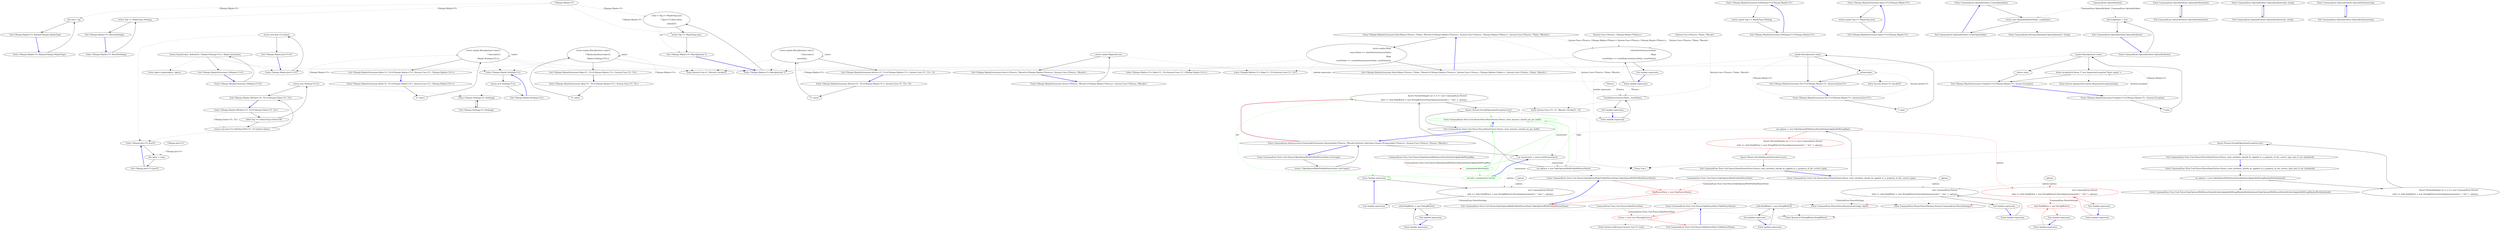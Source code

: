 digraph  {
n77 [label="CSharpx.Maybe<T>", span=""];
n78 [label="CSharpx.Just<T>", span=""];
n79 [label="System.Func<TSource, CSharpx.Maybe<TValue>>", span=""];
n80 [label="System.Func<TSource, TValue, TResult>", span=""];
n81 [label=TSource, span=""];
n0 [label="Entry CSharpx.Maybe<T>.Maybe(CSharpx.MaybeType)", span="19-19", cluster="CSharpx.Maybe<T>.Maybe(CSharpx.MaybeType)"];
n1 [label="this.tag = tag", span="21-21", cluster="CSharpx.Maybe<T>.Maybe(CSharpx.MaybeType)"];
n2 [label="Exit CSharpx.Maybe<T>.Maybe(CSharpx.MaybeType)", span="19-19", cluster="CSharpx.Maybe<T>.Maybe(CSharpx.MaybeType)"];
n3 [label="Entry CSharpx.Maybe<T>.MatchNothing()", span="29-29", cluster="CSharpx.Maybe<T>.MatchNothing()"];
n4 [label="return Tag == MaybeType.Nothing;", span="31-31", cluster="CSharpx.Maybe<T>.MatchNothing()"];
n5 [label="Exit CSharpx.Maybe<T>.MatchNothing()", span="29-29", cluster="CSharpx.Maybe<T>.MatchNothing()"];
n6 [label="Entry CSharpx.Maybe<T>.MatchJust(out T)", span="34-34", cluster="CSharpx.Maybe<T>.MatchJust(out T)"];
n7 [label="value = Tag == MaybeType.Just\r\n                ? ((Just<T>)this).Value\r\n                : default(T)", span="36-38", cluster="CSharpx.Maybe<T>.MatchJust(out T)"];
n8 [label="return Tag == MaybeType.Just;", span="39-39", cluster="CSharpx.Maybe<T>.MatchJust(out T)"];
n9 [label="Exit CSharpx.Maybe<T>.MatchJust(out T)", span="34-34", cluster="CSharpx.Maybe<T>.MatchJust(out T)"];
n10 [label="Entry CSharpx.Nothing<T>.Nothing()", span="48-48", cluster="CSharpx.Nothing<T>.Nothing()"];
n11 [label="Exit CSharpx.Nothing<T>.Nothing()", span="48-48", cluster="CSharpx.Nothing<T>.Nothing()"];
n12 [label="Entry CSharpx.Just<T>.Just(T)", span="58-58", cluster="CSharpx.Just<T>.Just(T)"];
n13 [label="this.value = value", span="61-61", cluster="CSharpx.Just<T>.Just(T)"];
n14 [label="Exit CSharpx.Just<T>.Just(T)", span="58-58", cluster="CSharpx.Just<T>.Just(T)"];
n15 [label="Entry CSharpx.Maybe.Nothing<T>()", span="75-75", cluster="CSharpx.Maybe.Nothing<T>()"];
n16 [label="return new Nothing<T>();", span="77-77", cluster="CSharpx.Maybe.Nothing<T>()"];
n17 [label="Exit CSharpx.Maybe.Nothing<T>()", span="75-75", cluster="CSharpx.Maybe.Nothing<T>()"];
n18 [label="Entry CSharpx.Maybe.Just<T>(T)", span="80-80", cluster="CSharpx.Maybe.Just<T>(T)"];
n19 [label="return new Just<T>(value);", span="82-82", cluster="CSharpx.Maybe.Just<T>(T)"];
n20 [label="Exit CSharpx.Maybe.Just<T>(T)", span="80-80", cluster="CSharpx.Maybe.Just<T>(T)"];
n21 [label="Entry CSharpx.Maybe.OfEither<T1, T2>(CSharpx.Either<T1, T2>)", span="89-89", cluster="CSharpx.Maybe.OfEither<T1, T2>(CSharpx.Either<T1, T2>)"];
n22 [label="either.Tag == Either2Type.Either1Of2", span="91-91", cluster="CSharpx.Maybe.OfEither<T1, T2>(CSharpx.Either<T1, T2>)"];
n23 [label="return new Just<T1>(((Either1Of2<T1, T2>)either).Value);", span="93-93", cluster="CSharpx.Maybe.OfEither<T1, T2>(CSharpx.Either<T1, T2>)"];
n24 [label="return new Nothing<T1>();", span="95-95", cluster="CSharpx.Maybe.OfEither<T1, T2>(CSharpx.Either<T1, T2>)"];
n25 [label="Exit CSharpx.Maybe.OfEither<T1, T2>(CSharpx.Either<T1, T2>)", span="89-89", cluster="CSharpx.Maybe.OfEither<T1, T2>(CSharpx.Either<T1, T2>)"];
n26 [label="Entry CSharpx.MaybeExtensions.ToMaybe<T>(T)", span="105-105", cluster="CSharpx.MaybeExtensions.ToMaybe<T>(T)"];
n27 [label="return Equals(value, default(T)) ? Maybe.Nothing<T>() : Maybe.Just(value);", span="107-107", cluster="CSharpx.MaybeExtensions.ToMaybe<T>(T)"];
n28 [label="Exit CSharpx.MaybeExtensions.ToMaybe<T>(T)", span="105-105", cluster="CSharpx.MaybeExtensions.ToMaybe<T>(T)"];
n29 [label="Entry object.Equals(object, object)", span="0-0", cluster="object.Equals(object, object)"];
n30 [label="Entry CSharpx.MaybeExtensions.Bind<T1, T2>(CSharpx.Maybe<T1>, System.Func<T1, CSharpx.Maybe<T2>>)", span="110-110", cluster="CSharpx.MaybeExtensions.Bind<T1, T2>(CSharpx.Maybe<T1>, System.Func<T1, CSharpx.Maybe<T2>>)"];
n31 [label="T1 value1", span="112-112", cluster="CSharpx.MaybeExtensions.Bind<T1, T2>(CSharpx.Maybe<T1>, System.Func<T1, CSharpx.Maybe<T2>>)"];
n32 [label="return maybe.MatchJust(out value1)\r\n                ? func(value1)\r\n                : Maybe.Nothing<T2>();", span="113-115", cluster="CSharpx.MaybeExtensions.Bind<T1, T2>(CSharpx.Maybe<T1>, System.Func<T1, CSharpx.Maybe<T2>>)"];
n33 [label="Exit CSharpx.MaybeExtensions.Bind<T1, T2>(CSharpx.Maybe<T1>, System.Func<T1, CSharpx.Maybe<T2>>)", span="110-110", cluster="CSharpx.MaybeExtensions.Bind<T1, T2>(CSharpx.Maybe<T1>, System.Func<T1, CSharpx.Maybe<T2>>)"];
n34 [label="Entry System.Func<T, TResult>.Invoke(T)", span="0-0", cluster="System.Func<T, TResult>.Invoke(T)"];
n35 [label="Entry CSharpx.MaybeExtensions.Map<T1, T2>(CSharpx.Maybe<T1>, System.Func<T1, T2>)", span="118-118", cluster="CSharpx.MaybeExtensions.Map<T1, T2>(CSharpx.Maybe<T1>, System.Func<T1, T2>)"];
n36 [label="T1 value1", span="120-120", cluster="CSharpx.MaybeExtensions.Map<T1, T2>(CSharpx.Maybe<T1>, System.Func<T1, T2>)"];
n37 [label="return maybe.MatchJust(out value1)\r\n                ? Maybe.Just(func(value1))\r\n                : Maybe.Nothing<T2>();", span="121-123", cluster="CSharpx.MaybeExtensions.Map<T1, T2>(CSharpx.Maybe<T1>, System.Func<T1, T2>)"];
n38 [label="Exit CSharpx.MaybeExtensions.Map<T1, T2>(CSharpx.Maybe<T1>, System.Func<T1, T2>)", span="118-118", cluster="CSharpx.MaybeExtensions.Map<T1, T2>(CSharpx.Maybe<T1>, System.Func<T1, T2>)"];
n39 [label="Entry CSharpx.MaybeExtensions.Return<T1, T2>(CSharpx.Maybe<T1>, System.Func<T1, T2>, T2)", span="126-126", cluster="CSharpx.MaybeExtensions.Return<T1, T2>(CSharpx.Maybe<T1>, System.Func<T1, T2>, T2)"];
n40 [label="T1 value1", span="128-128", cluster="CSharpx.MaybeExtensions.Return<T1, T2>(CSharpx.Maybe<T1>, System.Func<T1, T2>, T2)"];
n41 [label="return maybe.MatchJust(out value1)\r\n                ? func(value1)\r\n                : noneValue;", span="129-131", cluster="CSharpx.MaybeExtensions.Return<T1, T2>(CSharpx.Maybe<T1>, System.Func<T1, T2>, T2)"];
n42 [label="Exit CSharpx.MaybeExtensions.Return<T1, T2>(CSharpx.Maybe<T1>, System.Func<T1, T2>, T2)", span="126-126", cluster="CSharpx.MaybeExtensions.Return<T1, T2>(CSharpx.Maybe<T1>, System.Func<T1, T2>, T2)"];
n43 [label="Entry CSharpx.MaybeExtensions.Do<T>(CSharpx.Maybe<T>, System.Action<T>)", span="134-134", cluster="CSharpx.MaybeExtensions.Do<T>(CSharpx.Maybe<T>, System.Action<T>)"];
n44 [label="T value", span="136-136", cluster="CSharpx.MaybeExtensions.Do<T>(CSharpx.Maybe<T>, System.Action<T>)"];
n45 [label="maybe.MatchJust(out value)", span="137-137", cluster="CSharpx.MaybeExtensions.Do<T>(CSharpx.Maybe<T>, System.Action<T>)"];
n46 [label="action(value)", span="139-139", cluster="CSharpx.MaybeExtensions.Do<T>(CSharpx.Maybe<T>, System.Action<T>)"];
n47 [label="Exit CSharpx.MaybeExtensions.Do<T>(CSharpx.Maybe<T>, System.Action<T>)", span="134-134", cluster="CSharpx.MaybeExtensions.Do<T>(CSharpx.Maybe<T>, System.Action<T>)"];
n48 [label="Entry System.Action<T>.Invoke(T)", span="0-0", cluster="System.Action<T>.Invoke(T)"];
n49 [label="Entry CSharpx.MaybeExtensions.Select<TSource, TResult>(CSharpx.Maybe<TSource>, System.Func<TSource, TResult>)", span="143-143", cluster="CSharpx.MaybeExtensions.Select<TSource, TResult>(CSharpx.Maybe<TSource>, System.Func<TSource, TResult>)"];
n50 [label="return maybe.Map(selector);", span="146-146", cluster="CSharpx.MaybeExtensions.Select<TSource, TResult>(CSharpx.Maybe<TSource>, System.Func<TSource, TResult>)"];
n51 [label="Exit CSharpx.MaybeExtensions.Select<TSource, TResult>(CSharpx.Maybe<TSource>, System.Func<TSource, TResult>)", span="143-143", cluster="CSharpx.MaybeExtensions.Select<TSource, TResult>(CSharpx.Maybe<TSource>, System.Func<TSource, TResult>)"];
n52 [label="Entry CSharpx.Maybe<T1>.Map<T1, T2>(System.Func<T1, T2>)", span="118-118", cluster="CSharpx.Maybe<T1>.Map<T1, T2>(System.Func<T1, T2>)"];
n53 [label="Entry CSharpx.MaybeExtensions.SelectMany<TSource, TValue, TResult>(CSharpx.Maybe<TSource>, System.Func<TSource, CSharpx.Maybe<TValue>>, System.Func<TSource, TValue, TResult>)", span="149-149", cluster="CSharpx.MaybeExtensions.SelectMany<TSource, TValue, TResult>(CSharpx.Maybe<TSource>, System.Func<TSource, CSharpx.Maybe<TValue>>, System.Func<TSource, TValue, TResult>)"];
n54 [label="return maybe.Bind(\r\n                sourceValue => valueSelector(sourceValue)\r\n                    .Map(\r\n                        resultValue => resultSelector(sourceValue, resultValue)));", span="154-157", cluster="CSharpx.MaybeExtensions.SelectMany<TSource, TValue, TResult>(CSharpx.Maybe<TSource>, System.Func<TSource, CSharpx.Maybe<TValue>>, System.Func<TSource, TValue, TResult>)"];
n58 [label="valueSelector(sourceValue)\r\n                    .Map(\r\n                        resultValue => resultSelector(sourceValue, resultValue))", span="155-157", cluster="lambda expression"];
n61 [label="resultSelector(sourceValue, resultValue)", span="157-157", cluster="lambda expression"];
n55 [label="Exit CSharpx.MaybeExtensions.SelectMany<TSource, TValue, TResult>(CSharpx.Maybe<TSource>, System.Func<TSource, CSharpx.Maybe<TValue>>, System.Func<TSource, TValue, TResult>)", span="149-149", cluster="CSharpx.MaybeExtensions.SelectMany<TSource, TValue, TResult>(CSharpx.Maybe<TSource>, System.Func<TSource, CSharpx.Maybe<TValue>>, System.Func<TSource, TValue, TResult>)"];
n56 [label="Entry CSharpx.Maybe<T1>.Bind<T1, T2>(System.Func<T1, CSharpx.Maybe<T2>>)", span="110-110", cluster="CSharpx.Maybe<T1>.Bind<T1, T2>(System.Func<T1, CSharpx.Maybe<T2>>)"];
n57 [label="Entry lambda expression", span="155-157", cluster="lambda expression"];
n59 [label="Exit lambda expression", span="155-157", cluster="lambda expression"];
n60 [label="Entry lambda expression", span="157-157", cluster="lambda expression"];
n62 [label="Exit lambda expression", span="157-157", cluster="lambda expression"];
n63 [label="Entry System.Func<T1, T2, TResult>.Invoke(T1, T2)", span="0-0", cluster="System.Func<T1, T2, TResult>.Invoke(T1, T2)"];
n64 [label="Entry CSharpx.MaybeExtensions.FromJust<T>(CSharpx.Maybe<T>, System.Exception)", span="160-160", cluster="CSharpx.MaybeExtensions.FromJust<T>(CSharpx.Maybe<T>, System.Exception)"];
n65 [label="T value", span="162-162", cluster="CSharpx.MaybeExtensions.FromJust<T>(CSharpx.Maybe<T>, System.Exception)"];
n66 [label="maybe.MatchJust(out value)", span="163-163", cluster="CSharpx.MaybeExtensions.FromJust<T>(CSharpx.Maybe<T>, System.Exception)"];
n68 [label="throw exceptionToThrow ?? new ArgumentException(''Value empty.'');", span="167-167", cluster="CSharpx.MaybeExtensions.FromJust<T>(CSharpx.Maybe<T>, System.Exception)"];
n67 [label="return value;", span="165-165", cluster="CSharpx.MaybeExtensions.FromJust<T>(CSharpx.Maybe<T>, System.Exception)"];
n69 [label="Exit CSharpx.MaybeExtensions.FromJust<T>(CSharpx.Maybe<T>, System.Exception)", span="160-160", cluster="CSharpx.MaybeExtensions.FromJust<T>(CSharpx.Maybe<T>, System.Exception)"];
n70 [label="Entry System.ArgumentException.ArgumentException(string)", span="0-0", cluster="System.ArgumentException.ArgumentException(string)"];
n71 [label="Entry CSharpx.MaybeExtensions.IsNothing<T>(CSharpx.Maybe<T>)", span="170-170", cluster="CSharpx.MaybeExtensions.IsNothing<T>(CSharpx.Maybe<T>)"];
n72 [label="return maybe.Tag == MaybeType.Nothing;", span="172-172", cluster="CSharpx.MaybeExtensions.IsNothing<T>(CSharpx.Maybe<T>)"];
n73 [label="Exit CSharpx.MaybeExtensions.IsNothing<T>(CSharpx.Maybe<T>)", span="170-170", cluster="CSharpx.MaybeExtensions.IsNothing<T>(CSharpx.Maybe<T>)"];
n74 [label="Entry CSharpx.MaybeExtensions.IsJust<T>(CSharpx.Maybe<T>)", span="175-175", cluster="CSharpx.MaybeExtensions.IsJust<T>(CSharpx.Maybe<T>)"];
n75 [label="return maybe.Tag == MaybeType.Just;", span="177-177", cluster="CSharpx.MaybeExtensions.IsJust<T>(CSharpx.Maybe<T>)"];
n76 [label="Exit CSharpx.MaybeExtensions.IsJust<T>(CSharpx.Maybe<T>)", span="175-175", cluster="CSharpx.MaybeExtensions.IsJust<T>(CSharpx.Maybe<T>)"];
m0_9 [label="Entry CommandLine.OptionAttribute.CreateOptionInfo()", span="77-77", cluster="CommandLine.OptionAttribute.CreateOptionInfo()", file="HelpText.cs"];
m0_10 [label="return new OptionInfo(ShortName, LongName);", span="79-79", cluster="CommandLine.OptionAttribute.CreateOptionInfo()", file="HelpText.cs"];
m0_11 [label="Exit CommandLine.OptionAttribute.CreateOptionInfo()", span="77-77", cluster="CommandLine.OptionAttribute.CreateOptionInfo()", file="HelpText.cs"];
m0_12 [label="Entry CommandLine.Parsing.OptionInfo.OptionInfo(char?, string)", span="78-78", cluster="CommandLine.Parsing.OptionInfo.OptionInfo(char?, string)", file="HelpText.cs"];
m0_3 [label="Entry CommandLine.OptionAttribute.OptionAttribute(char)", span="49-49", cluster="CommandLine.OptionAttribute.OptionAttribute(char)", file="HelpText.cs"];
m0_4 [label="Exit CommandLine.OptionAttribute.OptionAttribute(char)", span="49-49", cluster="CommandLine.OptionAttribute.OptionAttribute(char)", file="HelpText.cs"];
m0_7 [label="Entry CommandLine.OptionAttribute.OptionAttribute(char, string)", span="68-68", cluster="CommandLine.OptionAttribute.OptionAttribute(char, string)", file="HelpText.cs"];
m0_8 [label="Exit CommandLine.OptionAttribute.OptionAttribute(char, string)", span="68-68", cluster="CommandLine.OptionAttribute.OptionAttribute(char, string)", file="HelpText.cs"];
m0_0 [label="Entry CommandLine.OptionAttribute.OptionAttribute()", span="40-40", cluster="CommandLine.OptionAttribute.OptionAttribute()", file="HelpText.cs"];
m0_1 [label="AutoLongName = true", span="42-42", cluster="CommandLine.OptionAttribute.OptionAttribute()", file="HelpText.cs"];
m0_2 [label="Exit CommandLine.OptionAttribute.OptionAttribute()", span="40-40", cluster="CommandLine.OptionAttribute.OptionAttribute()", file="HelpText.cs"];
m0_5 [label="Entry CommandLine.OptionAttribute.OptionAttribute(string)", span="58-58", cluster="CommandLine.OptionAttribute.OptionAttribute(string)", file="HelpText.cs"];
m0_6 [label="Exit CommandLine.OptionAttribute.OptionAttribute(string)", span="58-58", cluster="CommandLine.OptionAttribute.OptionAttribute(string)", file="HelpText.cs"];
m0_13 [label="CommandLine.OptionAttribute", span="", file="HelpText.cs"];
m1_4 [label="Entry CommandLine.Tests.Unit.Parser.FakeOptionsWithPreBuiltParserState.FakeOptionsWithPreBuiltParserState()", span="21-21", cluster="CommandLine.Tests.Unit.Parser.FakeOptionsWithPreBuiltParserState.FakeOptionsWithPreBuiltParserState()", file="UnParserExtensions.cs"];
m1_5 [label="BadParserState = new FakeParserState()", span="23-23", cluster="CommandLine.Tests.Unit.Parser.FakeOptionsWithPreBuiltParserState.FakeOptionsWithPreBuiltParserState()", color=red, community=0, file="UnParserExtensions.cs"];
m1_6 [label="Exit CommandLine.Tests.Unit.Parser.FakeOptionsWithPreBuiltParserState.FakeOptionsWithPreBuiltParserState()", span="21-21", cluster="CommandLine.Tests.Unit.Parser.FakeOptionsWithPreBuiltParserState.FakeOptionsWithPreBuiltParserState()", file="UnParserExtensions.cs"];
m1_0 [label="Entry CommandLine.Tests.Unit.Parser.FakeParserState.FakeParserState()", span="11-11", cluster="CommandLine.Tests.Unit.Parser.FakeParserState.FakeParserState()", file="UnParserExtensions.cs"];
m1_1 [label="Errors = new List<ParsingError>()", span="13-13", cluster="CommandLine.Tests.Unit.Parser.FakeParserState.FakeParserState()", color=red, community=0, file="UnParserExtensions.cs"];
m1_2 [label="Exit CommandLine.Tests.Unit.Parser.FakeParserState.FakeParserState()", span="11-11", cluster="CommandLine.Tests.Unit.Parser.FakeParserState.FakeParserState()", file="UnParserExtensions.cs"];
m1_44 [label="Entry CommandLine.Tests.Unit.Parser.FakeOptionsWithParserStateAttributeAppliedInWrongWayAndNotInitialized.FakeOptionsWithParserStateAttributeAppliedInWrongWayAndNotInitialized()", span="52-52", cluster="CommandLine.Tests.Unit.Parser.FakeOptionsWithParserStateAttributeAppliedInWrongWayAndNotInitialized.FakeOptionsWithParserStateAttributeAppliedInWrongWayAndNotInitialized()", file="UnParserExtensions.cs"];
m1_39 [label="Entry CommandLine.Tests.Unit.Parser.ParserStateFixture.Parser_state_attribute_should_be_applied_to_a_property_of_the_correct_type_also_if_not_initialized()", span="86-86", cluster="CommandLine.Tests.Unit.Parser.ParserStateFixture.Parser_state_attribute_should_be_applied_to_a_property_of_the_correct_type_also_if_not_initialized()", file="UnParserExtensions.cs"];
m1_40 [label="var options = new FakeOptionsWithParserStateAttributeAppliedInWrongWayAndNotInitialized()", span="88-88", cluster="CommandLine.Tests.Unit.Parser.ParserStateFixture.Parser_state_attribute_should_be_applied_to_a_property_of_the_correct_type_also_if_not_initialized()", file="UnParserExtensions.cs"];
m1_41 [label="Assert.ThrowsDelegate act = () => new CommandLine.Parser(\r\n                with => with.HelpWriter = new StringWriter()).ParseArguments(new[] { ''--foo'' }, options)", span="90-91", cluster="CommandLine.Tests.Unit.Parser.ParserStateFixture.Parser_state_attribute_should_be_applied_to_a_property_of_the_correct_type_also_if_not_initialized()", file="UnParserExtensions.cs"];
m1_42 [label="Assert.Throws<InvalidOperationException>(act)", span="93-93", cluster="CommandLine.Tests.Unit.Parser.ParserStateFixture.Parser_state_attribute_should_be_applied_to_a_property_of_the_correct_type_also_if_not_initialized()", file="UnParserExtensions.cs"];
m1_43 [label="Exit CommandLine.Tests.Unit.Parser.ParserStateFixture.Parser_state_attribute_should_be_applied_to_a_property_of_the_correct_type_also_if_not_initialized()", span="86-86", cluster="CommandLine.Tests.Unit.Parser.ParserStateFixture.Parser_state_attribute_should_be_applied_to_a_property_of_the_correct_type_also_if_not_initialized()", file="UnParserExtensions.cs"];
m1_27 [label="Entry System.IO.StringWriter.StringWriter()", span="0-0", cluster="System.IO.StringWriter.StringWriter()", file="UnParserExtensions.cs"];
m1_28 [label="Entry CommandLine.Tests.Unit.Parser.ParserStateFixture.Parser_state_attribute_should_be_applied_to_a_property_of_the_correct_type()", span="75-75", cluster="CommandLine.Tests.Unit.Parser.ParserStateFixture.Parser_state_attribute_should_be_applied_to_a_property_of_the_correct_type()", file="UnParserExtensions.cs"];
m1_29 [label="var options = new FakeOptionsWithParserStateAttributeAppliedInWrongWay()", span="77-77", cluster="CommandLine.Tests.Unit.Parser.ParserStateFixture.Parser_state_attribute_should_be_applied_to_a_property_of_the_correct_type()", file="UnParserExtensions.cs"];
m1_30 [label="Assert.ThrowsDelegate act = () => new CommandLine.Parser(\r\n                with => with.HelpWriter = new StringWriter()).ParseArguments(new[] { ''--foo'' }, options)", span="79-80", cluster="CommandLine.Tests.Unit.Parser.ParserStateFixture.Parser_state_attribute_should_be_applied_to_a_property_of_the_correct_type()", color=red, community=0, file="UnParserExtensions.cs"];
m1_31 [label="Assert.Throws<InvalidOperationException>(act)", span="82-82", cluster="CommandLine.Tests.Unit.Parser.ParserStateFixture.Parser_state_attribute_should_be_applied_to_a_property_of_the_correct_type()", file="UnParserExtensions.cs"];
m1_32 [label="Exit CommandLine.Tests.Unit.Parser.ParserStateFixture.Parser_state_attribute_should_be_applied_to_a_property_of_the_correct_type()", span="75-75", cluster="CommandLine.Tests.Unit.Parser.ParserStateFixture.Parser_state_attribute_should_be_applied_to_a_property_of_the_correct_type()", file="UnParserExtensions.cs"];
m1_22 [label="Entry CommandLine.Parser.Parser(System.Action<CommandLine.ParserSettings>)", span="85-85", cluster="CommandLine.Parser.Parser(System.Action<CommandLine.ParserSettings>)", file="UnParserExtensions.cs"];
m1_23 [label="Entry CommandLine.Parser.ParseArguments(string[], object)", span="140-140", cluster="CommandLine.Parser.ParseArguments(string[], object)", file="UnParserExtensions.cs"];
m1_10 [label="var enumerator = source.GetEnumerator()", span="20-20", cluster="CommandLine.Infrastructure.EnumerableExtensions.PairwiseImpl<TSource, TResult>(System.Collections.Generic.IEnumerable<TSource>, System.Func<TSource, TSource, TResult>)", file="UnParserExtensions.cs"];
m1_11 [label="enumerator.MoveNext()", span="22-22", cluster="CommandLine.Infrastructure.EnumerableExtensions.PairwiseImpl<TSource, TResult>(System.Collections.Generic.IEnumerable<TSource>, System.Func<TSource, TSource, TResult>)", color=green, community=0, file="UnParserExtensions.cs"];
m1_12 [label="var left = enumerator.Current", span="24-24", cluster="CommandLine.Infrastructure.EnumerableExtensions.PairwiseImpl<TSource, TResult>(System.Collections.Generic.IEnumerable<TSource>, System.Func<TSource, TSource, TResult>)", file="UnParserExtensions.cs", color=green, community=0];
m1_19 [label="Entry lambda expression", span="68-69", cluster="lambda expression", file="UnParserExtensions.cs"];
m1_48 [label="Entry lambda expression", span="91-91", cluster="lambda expression", file="UnParserExtensions.cs"];
m1_20 [label="new CommandLine.Parser(\r\n                with => with.HelpWriter = new StringWriter()).ParseArguments(new[] { ''--bar'' }, options)", span="68-69", cluster="lambda expression", file="UnParserExtensions.cs"];
m1_21 [label="Exit lambda expression", span="68-69", cluster="lambda expression", file="UnParserExtensions.cs"];
m1_25 [label="with.HelpWriter = new StringWriter()", span="69-69", cluster="lambda expression", file="UnParserExtensions.cs"];
m1_24 [label="Entry lambda expression", span="69-69", cluster="lambda expression", file="UnParserExtensions.cs"];
m1_26 [label="Exit lambda expression", span="69-69", cluster="lambda expression", file="UnParserExtensions.cs"];
m1_34 [label="new CommandLine.Parser(\r\n                with => with.HelpWriter = new StringWriter()).ParseArguments(new[] { ''--foo'' }, options)", span="79-80", cluster="lambda expression", color=red, community=0, file="UnParserExtensions.cs"];
m1_33 [label="Entry lambda expression", span="79-80", cluster="lambda expression", file="UnParserExtensions.cs"];
m1_35 [label="Exit lambda expression", span="79-80", cluster="lambda expression", file="UnParserExtensions.cs"];
m1_37 [label="with.HelpWriter = new StringWriter()", span="80-80", cluster="lambda expression", color=red, community=0, file="UnParserExtensions.cs"];
m1_36 [label="Entry lambda expression", span="80-80", cluster="lambda expression", file="UnParserExtensions.cs"];
m1_38 [label="Exit lambda expression", span="80-80", cluster="lambda expression", file="UnParserExtensions.cs"];
m1_46 [label="new CommandLine.Parser(\r\n                with => with.HelpWriter = new StringWriter()).ParseArguments(new[] { ''--foo'' }, options)", span="90-91", cluster="lambda expression", file="UnParserExtensions.cs"];
m1_45 [label="Entry lambda expression", span="90-91", cluster="lambda expression", file="UnParserExtensions.cs"];
m1_47 [label="Exit lambda expression", span="90-91", cluster="lambda expression", file="UnParserExtensions.cs"];
m1_49 [label="with.HelpWriter = new StringWriter()", span="91-91", cluster="lambda expression", file="UnParserExtensions.cs"];
m1_50 [label="Exit lambda expression", span="91-91", cluster="lambda expression", file="UnParserExtensions.cs"];
m1_18 [label="Entry Unk.>", span="", cluster="Unk.>", file="UnParserExtensions.cs"];
m1_7 [label="Entry CommandLine.Tests.Unit.Parser.FakeOptionsWithPreBuiltParserState.GetUsage()", span="26-26", cluster="CommandLine.Tests.Unit.Parser.FakeOptionsWithPreBuiltParserState.GetUsage()", file="UnParserExtensions.cs"];
m1_8 [label="return ''FakeOptionsWithPreBuiltParserState::GetUsage()'';", span="28-28", cluster="CommandLine.Tests.Unit.Parser.FakeOptionsWithPreBuiltParserState.GetUsage()", file="UnParserExtensions.cs"];
m1_9 [label="Entry CommandLine.Infrastructure.EnumerableExtensions.PairwiseImpl<TSource, TResult>(System.Collections.Generic.IEnumerable<TSource>, System.Func<TSource, TSource, TResult>)", span="18-18", cluster="CommandLine.Infrastructure.EnumerableExtensions.PairwiseImpl<TSource, TResult>(System.Collections.Generic.IEnumerable<TSource>, System.Func<TSource, TSource, TResult>)", file="UnParserExtensions.cs"];
m1_13 [label="Entry CommandLine.Tests.Unit.Parser.ParserStateFixture.Parser_state_instance_should_not_pre_built()", span="64-64", cluster="CommandLine.Tests.Unit.Parser.ParserStateFixture.Parser_state_instance_should_not_pre_built()", color=green, community=0, file="UnParserExtensions.cs"];
m1_15 [label="Assert.ThrowsDelegate act = () => new CommandLine.Parser(\r\n                with => with.HelpWriter = new StringWriter()).ParseArguments(new[] { ''--bar'' }, options)", span="68-69", cluster="CommandLine.Tests.Unit.Parser.ParserStateFixture.Parser_state_instance_should_not_pre_built()", file="UnParserExtensions.cs"];
m1_16 [label="Assert.Throws<InvalidOperationException>(act)", span="71-71", cluster="CommandLine.Tests.Unit.Parser.ParserStateFixture.Parser_state_instance_should_not_pre_built()", file="UnParserExtensions.cs"];
m1_14 [label="var options = new FakeOptionsWithPreBuiltParserState()", span="66-66", cluster="CommandLine.Tests.Unit.Parser.ParserStateFixture.Parser_state_instance_should_not_pre_built()", file="UnParserExtensions.cs"];
m1_17 [label="Exit CommandLine.Tests.Unit.Parser.ParserStateFixture.Parser_state_instance_should_not_pre_built()", span="64-64", cluster="CommandLine.Tests.Unit.Parser.ParserStateFixture.Parser_state_instance_should_not_pre_built()", file="UnParserExtensions.cs"];
m1_3 [label="Entry System.Collections.Generic.List<T>.List()", span="0-0", cluster="System.Collections.Generic.List<T>.List()", file="UnParserExtensions.cs"];
m1_51 [label="CommandLine.Tests.Unit.Parser.FakeParserState", span="", file="UnParserExtensions.cs"];
m1_52 [label="CommandLine.Tests.Unit.Parser.FakeOptionsWithPreBuiltParserState", span="", file="UnParserExtensions.cs"];
m1_53 [label="CommandLine.Tests.Unit.Parser.FakeOptionsWithParserStateAttributeAppliedInWrongWay", span="", file="UnParserExtensions.cs"];
m1_54 [label=options, span="", file="UnParserExtensions.cs"];
m1_55 [label=options, span="", file="UnParserExtensions.cs"];
m1_56 [label=options, span="", file="UnParserExtensions.cs"];
n77 -> n1  [key=1, style=dashed, color=darkseagreen4, label="CSharpx.Maybe<T>"];
n77 -> n4  [key=1, style=dashed, color=darkseagreen4, label="CSharpx.Maybe<T>"];
n77 -> n7  [key=1, style=dashed, color=darkseagreen4, label="CSharpx.Maybe<T>"];
n77 -> n8  [key=1, style=dashed, color=darkseagreen4, label="CSharpx.Maybe<T>"];
n78 -> n13  [key=1, style=dashed, color=darkseagreen4, label="CSharpx.Just<T>"];
n79 -> n58  [key=1, style=dashed, color=darkseagreen4, label="System.Func<TSource, CSharpx.Maybe<TValue>>"];
n80 -> n58  [key=1, style=dashed, color=darkseagreen4, label="System.Func<TSource, TValue, TResult>"];
n80 -> n61  [key=1, style=dashed, color=darkseagreen4, label="System.Func<TSource, TValue, TResult>"];
n81 -> n61  [key=1, style=dashed, color=darkseagreen4, label=TSource];
n0 -> n1  [key=0, style=solid];
n1 -> n2  [key=0, style=solid];
n2 -> n0  [key=0, style=bold, color=blue];
n3 -> n4  [key=0, style=solid];
n4 -> n5  [key=0, style=solid];
n5 -> n3  [key=0, style=bold, color=blue];
n6 -> n7  [key=0, style=solid];
n7 -> n8  [key=0, style=solid];
n7 -> n9  [key=1, style=dashed, color=darkseagreen4, label="out T"];
n8 -> n9  [key=0, style=solid];
n9 -> n6  [key=0, style=bold, color=blue];
n10 -> n11  [key=0, style=solid];
n11 -> n10  [key=0, style=bold, color=blue];
n12 -> n13  [key=0, style=solid];
n13 -> n14  [key=0, style=solid];
n14 -> n12  [key=0, style=bold, color=blue];
n15 -> n16  [key=0, style=solid];
n16 -> n17  [key=0, style=solid];
n16 -> n10  [key=2, style=dotted];
n17 -> n15  [key=0, style=bold, color=blue];
n18 -> n19  [key=0, style=solid];
n19 -> n20  [key=0, style=solid];
n19 -> n12  [key=2, style=dotted];
n20 -> n18  [key=0, style=bold, color=blue];
n21 -> n22  [key=0, style=solid];
n21 -> n23  [key=1, style=dashed, color=darkseagreen4, label="CSharpx.Either<T1, T2>"];
n22 -> n23  [key=0, style=solid];
n22 -> n24  [key=0, style=solid];
n23 -> n25  [key=0, style=solid];
n23 -> n12  [key=2, style=dotted];
n24 -> n25  [key=0, style=solid];
n24 -> n10  [key=2, style=dotted];
n25 -> n21  [key=0, style=bold, color=blue];
n26 -> n27  [key=0, style=solid];
n27 -> n28  [key=0, style=solid];
n27 -> n29  [key=2, style=dotted];
n27 -> n15  [key=2, style=dotted];
n27 -> n18  [key=2, style=dotted];
n28 -> n26  [key=0, style=bold, color=blue];
n30 -> n31  [key=0, style=solid];
n30 -> n32  [key=1, style=dashed, color=darkseagreen4, label="CSharpx.Maybe<T1>"];
n31 -> n32  [key=0, style=solid];
n32 -> n33  [key=0, style=solid];
n32 -> n6  [key=2, style=dotted];
n32 -> n34  [key=2, style=dotted];
n32 -> n15  [key=2, style=dotted];
n32 -> n32  [key=1, style=dashed, color=darkseagreen4, label=value1];
n33 -> n30  [key=0, style=bold, color=blue];
n35 -> n36  [key=0, style=solid];
n35 -> n37  [key=1, style=dashed, color=darkseagreen4, label="CSharpx.Maybe<T1>"];
n36 -> n37  [key=0, style=solid];
n37 -> n38  [key=0, style=solid];
n37 -> n6  [key=2, style=dotted];
n37 -> n34  [key=2, style=dotted];
n37 -> n18  [key=2, style=dotted];
n37 -> n15  [key=2, style=dotted];
n37 -> n37  [key=1, style=dashed, color=darkseagreen4, label=value1];
n38 -> n35  [key=0, style=bold, color=blue];
n39 -> n40  [key=0, style=solid];
n39 -> n41  [key=1, style=dashed, color=darkseagreen4, label="CSharpx.Maybe<T1>"];
n40 -> n41  [key=0, style=solid];
n41 -> n42  [key=0, style=solid];
n41 -> n6  [key=2, style=dotted];
n41 -> n34  [key=2, style=dotted];
n41 -> n41  [key=1, style=dashed, color=darkseagreen4, label=value1];
n42 -> n39  [key=0, style=bold, color=blue];
n43 -> n44  [key=0, style=solid];
n43 -> n45  [key=1, style=dashed, color=darkseagreen4, label="CSharpx.Maybe<T>"];
n43 -> n46  [key=1, style=dashed, color=darkseagreen4, label="System.Action<T>"];
n44 -> n45  [key=0, style=solid];
n45 -> n46  [key=0, style=solid];
n45 -> n47  [key=0, style=solid];
n45 -> n6  [key=2, style=dotted];
n46 -> n47  [key=0, style=solid];
n46 -> n48  [key=2, style=dotted];
n47 -> n43  [key=0, style=bold, color=blue];
n49 -> n50  [key=0, style=solid];
n50 -> n51  [key=0, style=solid];
n50 -> n52  [key=2, style=dotted];
n51 -> n49  [key=0, style=bold, color=blue];
n53 -> n54  [key=0, style=solid];
n53 -> n58  [key=1, style=dashed, color=darkseagreen4, label="System.Func<TSource, CSharpx.Maybe<TValue>>"];
n53 -> n61  [key=1, style=dashed, color=darkseagreen4, label="System.Func<TSource, TValue, TResult>"];
n54 -> n55  [key=0, style=solid];
n54 -> n56  [key=2, style=dotted];
n54 -> n57  [key=1, style=dashed, color=darkseagreen4, label="lambda expression"];
n58 -> n59  [key=0, style=solid];
n58 -> n34  [key=2, style=dotted];
n58 -> n52  [key=2, style=dotted];
n58 -> n60  [key=1, style=dashed, color=darkseagreen4, label="lambda expression"];
n61 -> n62  [key=0, style=solid];
n61 -> n63  [key=2, style=dotted];
n55 -> n53  [key=0, style=bold, color=blue];
n57 -> n58  [key=0, style=solid];
n57 -> n61  [key=1, style=dashed, color=darkseagreen4, label=TSource];
n59 -> n57  [key=0, style=bold, color=blue];
n60 -> n61  [key=0, style=solid];
n62 -> n60  [key=0, style=bold, color=blue];
n64 -> n65  [key=0, style=solid];
n64 -> n66  [key=1, style=dashed, color=darkseagreen4, label="CSharpx.Maybe<T>"];
n64 -> n68  [key=1, style=dashed, color=darkseagreen4, label="System.Exception"];
n65 -> n66  [key=0, style=solid];
n66 -> n67  [key=0, style=solid];
n66 -> n68  [key=0, style=solid];
n66 -> n6  [key=2, style=dotted];
n68 -> n69  [key=0, style=solid];
n68 -> n70  [key=2, style=dotted];
n67 -> n69  [key=0, style=solid];
n69 -> n64  [key=0, style=bold, color=blue];
n71 -> n72  [key=0, style=solid];
n72 -> n73  [key=0, style=solid];
n73 -> n71  [key=0, style=bold, color=blue];
n74 -> n75  [key=0, style=solid];
n75 -> n76  [key=0, style=solid];
n76 -> n74  [key=0, style=bold, color=blue];
m0_9 -> m0_10  [key=0, style=solid];
m0_10 -> m0_11  [key=0, style=solid];
m0_10 -> m0_12  [key=2, style=dotted];
m0_11 -> m0_9  [key=0, style=bold, color=blue];
m0_3 -> m0_4  [key=0, style=solid];
m0_4 -> m0_3  [key=0, style=bold, color=blue];
m0_7 -> m0_8  [key=0, style=solid];
m0_8 -> m0_7  [key=0, style=bold, color=blue];
m0_0 -> m0_1  [key=0, style=solid];
m0_1 -> m0_2  [key=0, style=solid];
m0_2 -> m0_0  [key=0, style=bold, color=blue];
m0_5 -> m0_6  [key=0, style=solid];
m0_6 -> m0_5  [key=0, style=bold, color=blue];
m0_13 -> m0_1  [key=1, style=dashed, color=darkseagreen4, label="CommandLine.OptionAttribute"];
m0_13 -> m0_10  [key=1, style=dashed, color=darkseagreen4, label="CommandLine.OptionAttribute"];
m1_4 -> m1_5  [key=0, style=solid, color=red];
m1_5 -> m1_6  [key=0, style=solid, color=red];
m1_5 -> m1_0  [key=2, style=dotted, color=red];
m1_6 -> m1_4  [key=0, style=bold, color=blue];
m1_0 -> m1_1  [key=0, style=solid, color=red];
m1_1 -> m1_2  [key=0, style=solid, color=red];
m1_1 -> m1_3  [key=2, style=dotted, color=red];
m1_2 -> m1_0  [key=0, style=bold, color=blue];
m1_39 -> m1_40  [key=0, style=solid];
m1_40 -> m1_41  [key=0, style=solid];
m1_40 -> m1_44  [key=2, style=dotted];
m1_40 -> m1_46  [key=1, style=dashed, color=darkseagreen4, label=options];
m1_41 -> m1_42  [key=0, style=solid];
m1_42 -> m1_43  [key=0, style=solid];
m1_42 -> m1_18  [key=2, style=dotted];
m1_43 -> m1_39  [key=0, style=bold, color=blue];
m1_28 -> m1_29  [key=0, style=solid];
m1_29 -> m1_30  [key=0, style=solid, color=red];
m1_29 -> m1_10  [key=2, style=dotted];
m1_29 -> m1_34  [key=1, style=dashed, color=red, label=options];
m1_30 -> m1_31  [key=0, style=solid, color=red];
m1_31 -> m1_32  [key=0, style=solid];
m1_31 -> m1_18  [key=2, style=dotted];
m1_32 -> m1_28  [key=0, style=bold, color=blue];
m1_10 -> m1_11  [key=0, style=solid, color=green];
m1_10 -> m1_12  [key=1, style=dashed, color=green, label=enumerator];
m1_10 -> m1_13  [key=1, style=dashed, color=green, label=enumerator];
m1_10 -> m1_18  [key=2, style=dotted];
m1_10 -> m1_14  [key=1, style=dashed, color=darkseagreen4, label=enumerator];
m1_11 -> m1_12  [key=0, style=solid, color=green];
m1_11 -> m1_17  [key=0, style=solid, color=green];
m1_11 -> m1_19  [key=2, style=dotted, color=green];
m1_12 -> m1_10  [key=0, style=bold, color=blue];
m1_12 -> m1_13  [key=0, style=solid, color=green];
m1_12 -> m1_15  [key=1, style=dashed, color=green, label=left];
m1_19 -> m1_20  [key=0, style=solid];
m1_48 -> m1_49  [key=0, style=solid];
m1_20 -> m1_21  [key=0, style=solid];
m1_20 -> m1_22  [key=2, style=dotted];
m1_20 -> m1_23  [key=2, style=dotted];
m1_20 -> m1_25  [key=1, style=dashed, color=darkseagreen4, label="CommandLine.ParserSettings"];
m1_21 -> m1_19  [key=0, style=bold, color=blue];
m1_25 -> m1_26  [key=0, style=solid];
m1_25 -> m1_27  [key=2, style=dotted];
m1_24 -> m1_25  [key=0, style=solid];
m1_26 -> m1_24  [key=0, style=bold, color=blue];
m1_34 -> m1_35  [key=0, style=solid, color=red];
m1_34 -> m1_22  [key=2, style=dotted, color=red];
m1_34 -> m1_23  [key=2, style=dotted, color=red];
m1_34 -> m1_37  [key=1, style=dashed, color=red, label="CommandLine.ParserSettings"];
m1_33 -> m1_34  [key=0, style=solid, color=red];
m1_35 -> m1_33  [key=0, style=bold, color=blue];
m1_37 -> m1_38  [key=0, style=solid, color=red];
m1_37 -> m1_27  [key=2, style=dotted, color=red];
m1_36 -> m1_37  [key=0, style=solid, color=red];
m1_38 -> m1_36  [key=0, style=bold, color=blue];
m1_46 -> m1_47  [key=0, style=solid];
m1_46 -> m1_22  [key=2, style=dotted];
m1_46 -> m1_23  [key=2, style=dotted];
m1_46 -> m1_49  [key=1, style=dashed, color=darkseagreen4, label="CommandLine.ParserSettings"];
m1_45 -> m1_46  [key=0, style=solid];
m1_47 -> m1_45  [key=0, style=bold, color=blue];
m1_49 -> m1_50  [key=0, style=solid];
m1_49 -> m1_27  [key=2, style=dotted];
m1_50 -> m1_48  [key=0, style=bold, color=blue];
m1_7 -> m1_8  [key=0, style=solid];
m1_8 -> m1_9  [key=0, style=solid];
m1_9 -> m1_7  [key=0, style=bold, color=blue];
m1_9 -> m1_10  [key=0, style=solid];
m1_9 -> m1_15  [key=0, style=bold, color=crimson];
m1_13 -> m1_14  [key=0, style=solid, color=green];
m1_13 -> m1_17  [key=0, style=solid, color=green];
m1_13 -> m1_19  [key=2, style=dotted, color=green];
m1_15 -> m1_16  [key=0, style=solid];
m1_15 -> n63  [key=2, style=dotted];
m1_16 -> m1_13  [key=0, style=solid, color=green];
m1_16 -> m1_17  [key=0, style=solid];
m1_16 -> m1_18  [key=2, style=dotted];
m1_14 -> m1_15  [key=0, style=solid];
m1_14 -> m1_16  [key=1, style=dashed, color=darkseagreen4, label=right];
m1_14 -> m1_4  [key=2, style=dotted];
m1_14 -> m1_20  [key=1, style=dashed, color=darkseagreen4, label=options];
m1_17 -> m1_9  [key=0, style=bold, color=blue];
m1_17 -> m1_13  [key=0, style=bold, color=blue];
m1_51 -> m1_1  [key=1, style=dashed, color=red, label="CommandLine.Tests.Unit.Parser.FakeParserState"];
m1_52 -> m1_5  [key=1, style=dashed, color=red, label="CommandLine.Tests.Unit.Parser.FakeOptionsWithPreBuiltParserState"];
m1_53 -> m1_11  [key=1, style=dashed, color=red, label="CommandLine.Tests.Unit.Parser.FakeOptionsWithParserStateAttributeAppliedInWrongWay"];
m1_54 -> m1_20  [key=1, style=dashed, color=darkseagreen4, label=options];
m1_55 -> m1_34  [key=1, style=dashed, color=red, label=options];
m1_56 -> m1_46  [key=1, style=dashed, color=darkseagreen4, label=options];
}
